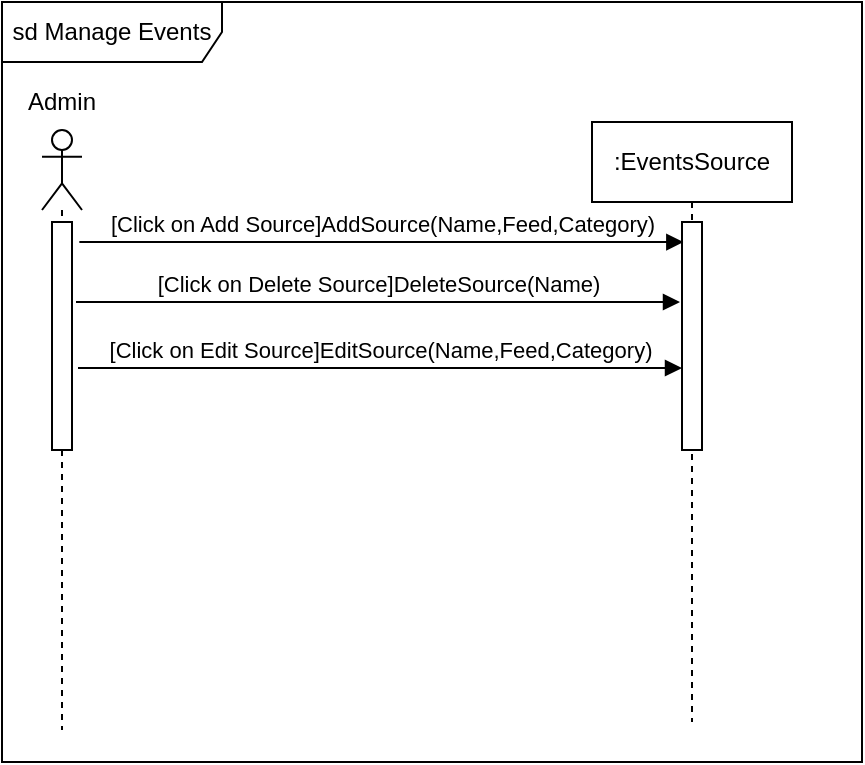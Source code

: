 <mxfile version="10.6.7" type="github"><diagram id="A1vpf9ZnoEbgs65RVfDl" name="Page-1"><mxGraphModel dx="754" dy="467" grid="1" gridSize="10" guides="1" tooltips="1" connect="1" arrows="1" fold="1" page="1" pageScale="1" pageWidth="827" pageHeight="1169" math="0" shadow="0"><root><mxCell id="0"/><mxCell id="1" parent="0"/><mxCell id="CKB9XtvEQDyCB2sVm5zg-1" value="sd Manage Events" style="shape=umlFrame;whiteSpace=wrap;html=1;width=110;height=30;" parent="1" vertex="1"><mxGeometry x="30" y="10" width="430" height="380" as="geometry"/></mxCell><mxCell id="kXOqjrHaydNJWuuaDq1t-3" value="" style="group" parent="1" vertex="1" connectable="0"><mxGeometry x="41" y="50" width="50" height="324" as="geometry"/></mxCell><mxCell id="kXOqjrHaydNJWuuaDq1t-1" value="" style="shape=umlLifeline;participant=umlActor;perimeter=lifelinePerimeter;whiteSpace=wrap;html=1;container=1;collapsible=0;recursiveResize=0;verticalAlign=top;spacingTop=36;labelBackgroundColor=#ffffff;outlineConnect=0;" parent="kXOqjrHaydNJWuuaDq1t-3" vertex="1"><mxGeometry x="9" y="24" width="20" height="300" as="geometry"/></mxCell><mxCell id="5ZfsFt93aq1iGhnkiW3u-2" value="" style="html=1;points=[];perimeter=orthogonalPerimeter;" vertex="1" parent="kXOqjrHaydNJWuuaDq1t-1"><mxGeometry x="5" y="46" width="10" height="114" as="geometry"/></mxCell><mxCell id="kXOqjrHaydNJWuuaDq1t-2" value="Admin" style="text;html=1;resizable=0;points=[];autosize=1;align=left;verticalAlign=top;spacingTop=-4;" parent="kXOqjrHaydNJWuuaDq1t-3" vertex="1"><mxGeometry width="50" height="20" as="geometry"/></mxCell><mxCell id="5ZfsFt93aq1iGhnkiW3u-1" value=":EventsSource" style="shape=umlLifeline;perimeter=lifelinePerimeter;whiteSpace=wrap;html=1;container=1;collapsible=0;recursiveResize=0;outlineConnect=0;" vertex="1" parent="1"><mxGeometry x="325" y="70" width="100" height="300" as="geometry"/></mxCell><mxCell id="5ZfsFt93aq1iGhnkiW3u-3" value="" style="html=1;points=[];perimeter=orthogonalPerimeter;" vertex="1" parent="5ZfsFt93aq1iGhnkiW3u-1"><mxGeometry x="45" y="50" width="10" height="114" as="geometry"/></mxCell><mxCell id="5ZfsFt93aq1iGhnkiW3u-4" value="[Click on Add Source]AddSource(Name,Feed,Category)&lt;br&gt;" style="html=1;verticalAlign=bottom;endArrow=block;exitX=1.367;exitY=0.088;exitDx=0;exitDy=0;exitPerimeter=0;entryX=0.067;entryY=0.088;entryDx=0;entryDy=0;entryPerimeter=0;" edge="1" parent="1" source="5ZfsFt93aq1iGhnkiW3u-2" target="5ZfsFt93aq1iGhnkiW3u-3"><mxGeometry width="80" relative="1" as="geometry"><mxPoint x="60" y="130" as="sourcePoint"/><mxPoint x="140" y="130" as="targetPoint"/></mxGeometry></mxCell><mxCell id="5ZfsFt93aq1iGhnkiW3u-5" value="[Click on Delete Source]DeleteSource(Name)&lt;br&gt;" style="html=1;verticalAlign=bottom;endArrow=block;exitX=1.367;exitY=0.088;exitDx=0;exitDy=0;exitPerimeter=0;entryX=0.067;entryY=0.088;entryDx=0;entryDy=0;entryPerimeter=0;" edge="1" parent="1"><mxGeometry width="80" relative="1" as="geometry"><mxPoint x="67" y="160" as="sourcePoint"/><mxPoint x="369" y="160" as="targetPoint"/></mxGeometry></mxCell><mxCell id="5ZfsFt93aq1iGhnkiW3u-6" value="[Click on Edit Source]EditSource(Name,Feed,Category)&lt;br&gt;" style="html=1;verticalAlign=bottom;endArrow=block;exitX=1.367;exitY=0.088;exitDx=0;exitDy=0;exitPerimeter=0;entryX=0.067;entryY=0.088;entryDx=0;entryDy=0;entryPerimeter=0;" edge="1" parent="1"><mxGeometry width="80" relative="1" as="geometry"><mxPoint x="68" y="193" as="sourcePoint"/><mxPoint x="370" y="193" as="targetPoint"/></mxGeometry></mxCell></root></mxGraphModel></diagram></mxfile>